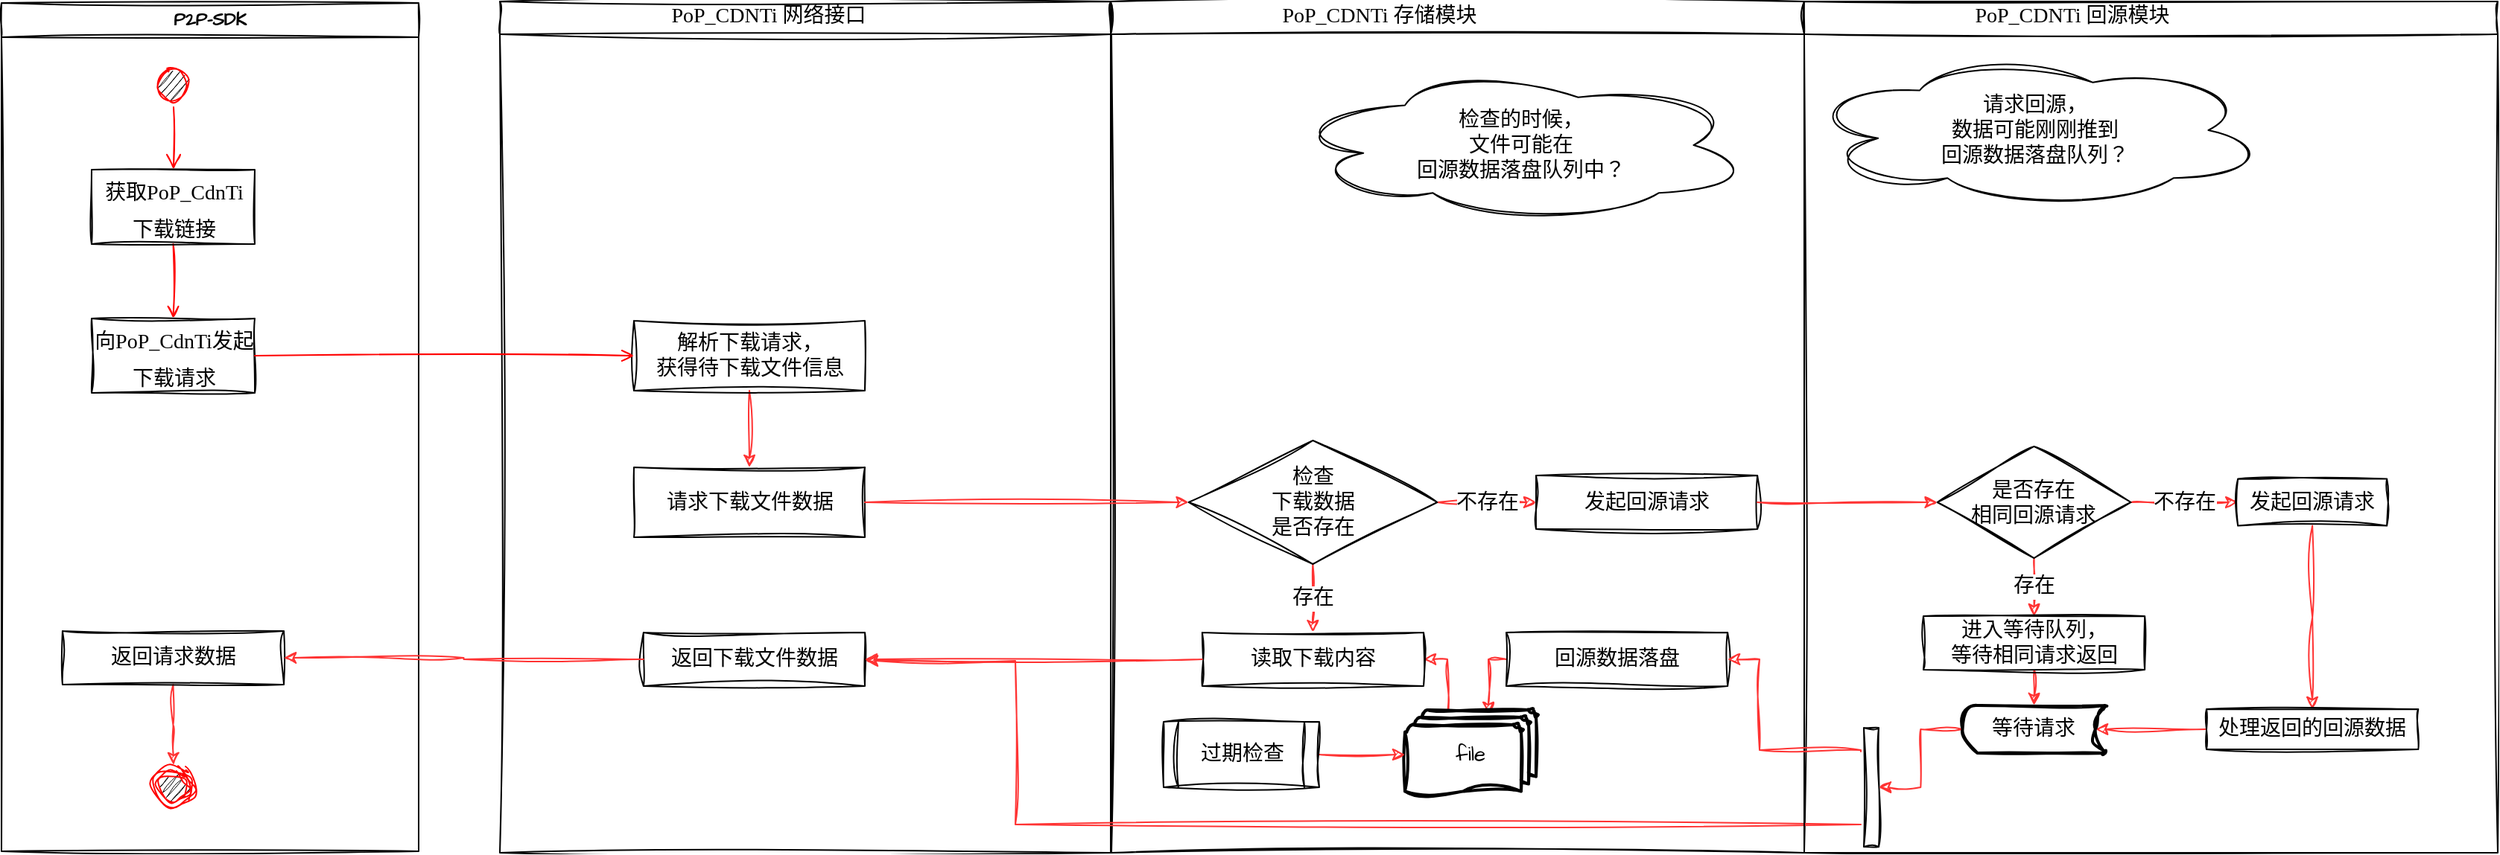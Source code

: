 <mxfile version="20.5.1" type="github">
  <diagram name="Page-1" id="e7e014a7-5840-1c2e-5031-d8a46d1fe8dd">
    <mxGraphModel dx="2005" dy="961" grid="1" gridSize="10" guides="1" tooltips="1" connect="1" arrows="1" fold="1" page="1" pageScale="1" pageWidth="1169" pageHeight="826" background="none" math="0" shadow="0">
      <root>
        <mxCell id="0" />
        <mxCell id="1" parent="0" />
        <mxCell id="2" value="P2P-SDK" style="swimlane;whiteSpace=wrap;fontFamily=Architects Daughter;fontSource=https%3A%2F%2Ffonts.googleapis.com%2Fcss%3Ffamily%3DArchitects%2BDaughter;sketch=1;" parent="1" vertex="1">
          <mxGeometry x="110" y="128" width="280" height="570" as="geometry" />
        </mxCell>
        <mxCell id="5" value="" style="ellipse;shape=startState;fillColor=#000000;strokeColor=#ff0000;sketch=1;" parent="2" vertex="1">
          <mxGeometry x="100" y="40" width="30" height="30" as="geometry" />
        </mxCell>
        <mxCell id="6" value="" style="edgeStyle=elbowEdgeStyle;elbow=horizontal;verticalAlign=bottom;endArrow=open;endSize=8;strokeColor=#FF0000;endFill=1;rounded=0;sketch=1;entryX=0.5;entryY=0;entryDx=0;entryDy=0;" parent="2" source="5" target="NQoVjLt3wJo_B9yNXYQH-41" edge="1">
          <mxGeometry x="100" y="40" as="geometry">
            <mxPoint x="115.5" y="110" as="targetPoint" />
          </mxGeometry>
        </mxCell>
        <mxCell id="9" value="" style="endArrow=open;strokeColor=#FF0000;endFill=1;rounded=0;sketch=1;exitX=0.5;exitY=1;exitDx=0;exitDy=0;entryX=0.5;entryY=0;entryDx=0;entryDy=0;" parent="2" source="NQoVjLt3wJo_B9yNXYQH-41" target="NQoVjLt3wJo_B9yNXYQH-42" edge="1">
          <mxGeometry relative="1" as="geometry">
            <mxPoint x="115" y="160" as="sourcePoint" />
            <mxPoint x="115.075" y="220" as="targetPoint" />
          </mxGeometry>
        </mxCell>
        <mxCell id="NQoVjLt3wJo_B9yNXYQH-41" value="&lt;font face=&quot;Aa花语·紫罗兰永恒&quot;&gt;&lt;font style=&quot;font-size: 14px;&quot;&gt;获取PoP_CdnTi&lt;br&gt;下载链接&lt;/font&gt;&lt;br&gt;&lt;/font&gt;" style="rounded=0;whiteSpace=wrap;html=1;sketch=1;hachureGap=4;jiggle=2;fontFamily=Architects Daughter;fontSource=https%3A%2F%2Ffonts.googleapis.com%2Fcss%3Ffamily%3DArchitects%2BDaughter;fontSize=20;" parent="2" vertex="1">
          <mxGeometry x="60.5" y="112" width="109.5" height="50" as="geometry" />
        </mxCell>
        <mxCell id="NQoVjLt3wJo_B9yNXYQH-42" value="&lt;font face=&quot;Aa花语·紫罗兰永恒&quot;&gt;&lt;font style=&quot;font-size: 14px;&quot;&gt;向PoP_CdnTi发起&lt;br&gt;下载请求&lt;/font&gt;&lt;br&gt;&lt;/font&gt;" style="rounded=0;whiteSpace=wrap;html=1;sketch=1;hachureGap=4;jiggle=2;fontFamily=Architects Daughter;fontSource=https%3A%2F%2Ffonts.googleapis.com%2Fcss%3Ffamily%3DArchitects%2BDaughter;fontSize=20;" parent="2" vertex="1">
          <mxGeometry x="60.5" y="212" width="109.5" height="50" as="geometry" />
        </mxCell>
        <mxCell id="NQoVjLt3wJo_B9yNXYQH-81" style="edgeStyle=orthogonalEdgeStyle;rounded=0;sketch=1;hachureGap=4;jiggle=2;orthogonalLoop=1;jettySize=auto;html=1;exitX=0.5;exitY=1;exitDx=0;exitDy=0;strokeColor=#FF3333;fontFamily=Architects Daughter;fontSource=https%3A%2F%2Ffonts.googleapis.com%2Fcss%3Ffamily%3DArchitects%2BDaughter;fontSize=14;fontColor=#000000;" parent="2" source="NQoVjLt3wJo_B9yNXYQH-78" target="NQoVjLt3wJo_B9yNXYQH-80" edge="1">
          <mxGeometry relative="1" as="geometry" />
        </mxCell>
        <mxCell id="NQoVjLt3wJo_B9yNXYQH-78" value="&lt;font face=&quot;Aa花语·紫罗兰永恒&quot;&gt;返回请求数据&lt;br&gt;&lt;/font&gt;" style="rounded=0;whiteSpace=wrap;html=1;sketch=1;hachureGap=4;jiggle=2;fontFamily=Architects Daughter;fontSource=https%3A%2F%2Ffonts.googleapis.com%2Fcss%3Ffamily%3DArchitects%2BDaughter;fontSize=14;" parent="2" vertex="1">
          <mxGeometry x="40.96" y="422" width="148.57" height="36" as="geometry" />
        </mxCell>
        <mxCell id="NQoVjLt3wJo_B9yNXYQH-80" value="" style="ellipse;html=1;shape=endState;fillColor=#000000;strokeColor=#ff0000;sketch=1;hachureGap=4;jiggle=2;fontFamily=Architects Daughter;fontSource=https%3A%2F%2Ffonts.googleapis.com%2Fcss%3Ffamily%3DArchitects%2BDaughter;fontSize=14;fontColor=#000000;" parent="2" vertex="1">
          <mxGeometry x="100.5" y="512" width="30" height="30" as="geometry" />
        </mxCell>
        <mxCell id="NQoVjLt3wJo_B9yNXYQH-43" value="" style="swimlane;startSize=22;horizontal=1;containerType=tree;sketch=1;hachureGap=4;jiggle=2;fontFamily=Architects Daughter;fontSource=https%3A%2F%2Ffonts.googleapis.com%2Fcss%3Ffamily%3DArchitects%2BDaughter;fontSize=14;" parent="1" vertex="1">
          <mxGeometry x="444.5" y="127" width="410.5" height="572" as="geometry">
            <mxRectangle x="445" y="128" width="170" height="30" as="alternateBounds" />
          </mxGeometry>
        </mxCell>
        <mxCell id="NQoVjLt3wJo_B9yNXYQH-47" value="&lt;font face=&quot;Aa花语·紫罗兰永恒&quot;&gt;PoP_CDNTi 网络接口&lt;/font&gt;" style="text;html=1;strokeColor=none;fillColor=none;align=center;verticalAlign=middle;whiteSpace=wrap;rounded=0;sketch=1;hachureGap=4;jiggle=2;fontFamily=Architects Daughter;fontSource=https%3A%2F%2Ffonts.googleapis.com%2Fcss%3Ffamily%3DArchitects%2BDaughter;fontSize=14;" parent="NQoVjLt3wJo_B9yNXYQH-43" vertex="1">
          <mxGeometry x="105" width="150" height="20" as="geometry" />
        </mxCell>
        <mxCell id="NQoVjLt3wJo_B9yNXYQH-55" style="edgeStyle=orthogonalEdgeStyle;rounded=0;sketch=1;hachureGap=4;jiggle=2;orthogonalLoop=1;jettySize=auto;html=1;exitX=0.5;exitY=1;exitDx=0;exitDy=0;fontFamily=Architects Daughter;fontSource=https%3A%2F%2Ffonts.googleapis.com%2Fcss%3Ffamily%3DArchitects%2BDaughter;fontSize=14;fontColor=#FF3333;strokeColor=#FF3333;" parent="NQoVjLt3wJo_B9yNXYQH-43" source="NQoVjLt3wJo_B9yNXYQH-48" target="NQoVjLt3wJo_B9yNXYQH-54" edge="1">
          <mxGeometry relative="1" as="geometry" />
        </mxCell>
        <mxCell id="NQoVjLt3wJo_B9yNXYQH-48" value="&lt;font face=&quot;Aa花语·紫罗兰永恒&quot;&gt;解析下载请求，&lt;br&gt;获得待下载文件信息&lt;/font&gt;" style="rounded=0;whiteSpace=wrap;html=1;sketch=1;hachureGap=4;jiggle=2;fontFamily=Architects Daughter;fontSource=https%3A%2F%2Ffonts.googleapis.com%2Fcss%3Ffamily%3DArchitects%2BDaughter;fontSize=14;" parent="NQoVjLt3wJo_B9yNXYQH-43" vertex="1">
          <mxGeometry x="90" y="214.5" width="155" height="47" as="geometry" />
        </mxCell>
        <mxCell id="NQoVjLt3wJo_B9yNXYQH-54" value="&lt;font face=&quot;Aa花语·紫罗兰永恒&quot;&gt;请求下载文件数据&lt;br&gt;&lt;/font&gt;" style="rounded=0;whiteSpace=wrap;html=1;sketch=1;hachureGap=4;jiggle=2;fontFamily=Architects Daughter;fontSource=https%3A%2F%2Ffonts.googleapis.com%2Fcss%3Ffamily%3DArchitects%2BDaughter;fontSize=14;" parent="NQoVjLt3wJo_B9yNXYQH-43" vertex="1">
          <mxGeometry x="90" y="313" width="155" height="47" as="geometry" />
        </mxCell>
        <mxCell id="NQoVjLt3wJo_B9yNXYQH-73" value="&lt;font face=&quot;Aa花语·紫罗兰永恒&quot;&gt;返回下载文件数据&lt;br&gt;&lt;/font&gt;" style="rounded=0;whiteSpace=wrap;html=1;sketch=1;hachureGap=4;jiggle=2;fontFamily=Architects Daughter;fontSource=https%3A%2F%2Ffonts.googleapis.com%2Fcss%3Ffamily%3DArchitects%2BDaughter;fontSize=14;" parent="NQoVjLt3wJo_B9yNXYQH-43" vertex="1">
          <mxGeometry x="96.43" y="424" width="148.57" height="36" as="geometry" />
        </mxCell>
        <mxCell id="NQoVjLt3wJo_B9yNXYQH-50" value="" style="endArrow=open;strokeColor=#FF0000;endFill=1;rounded=0;sketch=1;exitX=1;exitY=0.5;exitDx=0;exitDy=0;" parent="1" source="NQoVjLt3wJo_B9yNXYQH-42" target="NQoVjLt3wJo_B9yNXYQH-48" edge="1">
          <mxGeometry relative="1" as="geometry">
            <mxPoint x="289.75" y="300" as="sourcePoint" />
            <mxPoint x="289.75" y="350" as="targetPoint" />
          </mxGeometry>
        </mxCell>
        <mxCell id="NQoVjLt3wJo_B9yNXYQH-56" value="" style="swimlane;startSize=22;horizontal=1;containerType=tree;sketch=1;hachureGap=4;jiggle=2;fontFamily=Architects Daughter;fontSource=https%3A%2F%2Ffonts.googleapis.com%2Fcss%3Ffamily%3DArchitects%2BDaughter;fontSize=14;" parent="1" vertex="1">
          <mxGeometry x="854.5" y="127" width="465.5" height="572" as="geometry">
            <mxRectangle x="445" y="128" width="170" height="30" as="alternateBounds" />
          </mxGeometry>
        </mxCell>
        <mxCell id="NQoVjLt3wJo_B9yNXYQH-57" value="&lt;font face=&quot;Aa花语·紫罗兰永恒&quot;&gt;PoP_CDNTi 存储模块&lt;/font&gt;" style="text;html=1;strokeColor=none;fillColor=none;align=center;verticalAlign=middle;whiteSpace=wrap;rounded=0;sketch=1;hachureGap=4;jiggle=2;fontFamily=Architects Daughter;fontSource=https%3A%2F%2Ffonts.googleapis.com%2Fcss%3Ffamily%3DArchitects%2BDaughter;fontSize=14;" parent="NQoVjLt3wJo_B9yNXYQH-56" vertex="1">
          <mxGeometry x="105" width="150" height="20" as="geometry" />
        </mxCell>
        <mxCell id="NQoVjLt3wJo_B9yNXYQH-70" value="&lt;font face=&quot;Aa花语·紫罗兰永恒&quot;&gt;存在&lt;/font&gt;" style="edgeStyle=orthogonalEdgeStyle;rounded=0;sketch=1;hachureGap=4;jiggle=2;orthogonalLoop=1;jettySize=auto;html=1;exitX=0.5;exitY=1;exitDx=0;exitDy=0;strokeColor=#FF3333;fontFamily=Architects Daughter;fontSource=https%3A%2F%2Ffonts.googleapis.com%2Fcss%3Ffamily%3DArchitects%2BDaughter;fontSize=14;fontColor=#000000;" parent="NQoVjLt3wJo_B9yNXYQH-56" source="NQoVjLt3wJo_B9yNXYQH-65" target="NQoVjLt3wJo_B9yNXYQH-69" edge="1">
          <mxGeometry relative="1" as="geometry" />
        </mxCell>
        <mxCell id="NQoVjLt3wJo_B9yNXYQH-83" value="&lt;span style=&quot;font-family: Aa花语·紫罗兰永恒;&quot;&gt;不存在&lt;/span&gt;" style="edgeStyle=orthogonalEdgeStyle;rounded=0;sketch=1;hachureGap=4;jiggle=2;orthogonalLoop=1;jettySize=auto;html=1;exitX=1;exitY=0.5;exitDx=0;exitDy=0;strokeColor=#FF3333;fontFamily=Architects Daughter;fontSource=https%3A%2F%2Ffonts.googleapis.com%2Fcss%3Ffamily%3DArchitects%2BDaughter;fontSize=14;fontColor=#000000;" parent="NQoVjLt3wJo_B9yNXYQH-56" source="NQoVjLt3wJo_B9yNXYQH-65" target="NQoVjLt3wJo_B9yNXYQH-82" edge="1">
          <mxGeometry relative="1" as="geometry" />
        </mxCell>
        <mxCell id="NQoVjLt3wJo_B9yNXYQH-65" value="&lt;font face=&quot;Aa花语·紫罗兰永恒&quot; color=&quot;#000000&quot;&gt;检查&lt;br&gt;下载数据&lt;br&gt;是否存在&lt;/font&gt;" style="rhombus;whiteSpace=wrap;html=1;sketch=1;hachureGap=4;jiggle=2;fontFamily=Architects Daughter;fontSource=https%3A%2F%2Ffonts.googleapis.com%2Fcss%3Ffamily%3DArchitects%2BDaughter;fontSize=14;fontColor=#FF3333;" parent="NQoVjLt3wJo_B9yNXYQH-56" vertex="1">
          <mxGeometry x="52.28" y="295" width="166.87" height="83" as="geometry" />
        </mxCell>
        <mxCell id="NQoVjLt3wJo_B9yNXYQH-113" style="edgeStyle=orthogonalEdgeStyle;rounded=0;sketch=1;hachureGap=4;jiggle=2;orthogonalLoop=1;jettySize=auto;html=1;exitX=1;exitY=0.5;exitDx=0;exitDy=0;entryX=0.273;entryY=0.067;entryDx=0;entryDy=0;entryPerimeter=0;strokeColor=#FF3333;fontFamily=Architects Daughter;fontSource=https%3A%2F%2Ffonts.googleapis.com%2Fcss%3Ffamily%3DArchitects%2BDaughter;fontSize=14;fontColor=#000000;startArrow=classic;startFill=1;endArrow=none;endFill=0;" parent="NQoVjLt3wJo_B9yNXYQH-56" source="NQoVjLt3wJo_B9yNXYQH-69" target="NQoVjLt3wJo_B9yNXYQH-112" edge="1">
          <mxGeometry relative="1" as="geometry">
            <Array as="points">
              <mxPoint x="226" y="442" />
              <mxPoint x="226" y="480" />
            </Array>
          </mxGeometry>
        </mxCell>
        <mxCell id="NQoVjLt3wJo_B9yNXYQH-69" value="&lt;font face=&quot;Aa花语·紫罗兰永恒&quot;&gt;读取下载内容&lt;br&gt;&lt;/font&gt;" style="rounded=0;whiteSpace=wrap;html=1;sketch=1;hachureGap=4;jiggle=2;fontFamily=Architects Daughter;fontSource=https%3A%2F%2Ffonts.googleapis.com%2Fcss%3Ffamily%3DArchitects%2BDaughter;fontSize=14;" parent="NQoVjLt3wJo_B9yNXYQH-56" vertex="1">
          <mxGeometry x="61.43" y="424" width="148.57" height="36" as="geometry" />
        </mxCell>
        <mxCell id="NQoVjLt3wJo_B9yNXYQH-82" value="&lt;font face=&quot;Aa花语·紫罗兰永恒&quot;&gt;发起回源请求&lt;br&gt;&lt;/font&gt;" style="rounded=0;whiteSpace=wrap;html=1;sketch=1;hachureGap=4;jiggle=2;fontFamily=Architects Daughter;fontSource=https%3A%2F%2Ffonts.googleapis.com%2Fcss%3Ffamily%3DArchitects%2BDaughter;fontSize=14;" parent="NQoVjLt3wJo_B9yNXYQH-56" vertex="1">
          <mxGeometry x="285.5" y="318.5" width="148.57" height="36" as="geometry" />
        </mxCell>
        <mxCell id="NQoVjLt3wJo_B9yNXYQH-103" style="edgeStyle=orthogonalEdgeStyle;rounded=0;sketch=1;hachureGap=4;jiggle=2;orthogonalLoop=1;jettySize=auto;html=1;exitX=-0.2;exitY=0.813;exitDx=0;exitDy=0;strokeColor=#FF3333;fontFamily=Architects Daughter;fontSource=https%3A%2F%2Ffonts.googleapis.com%2Fcss%3Ffamily%3DArchitects%2BDaughter;fontSize=14;fontColor=#000000;exitPerimeter=0;" parent="NQoVjLt3wJo_B9yNXYQH-56" source="NQoVjLt3wJo_B9yNXYQH-102" edge="1">
          <mxGeometry relative="1" as="geometry">
            <mxPoint x="511.93" y="553" as="sourcePoint" />
            <mxPoint x="-164.5" y="443" as="targetPoint" />
            <Array as="points">
              <mxPoint x="-64" y="553" />
              <mxPoint x="-64" y="443" />
            </Array>
          </mxGeometry>
        </mxCell>
        <mxCell id="NQoVjLt3wJo_B9yNXYQH-114" style="edgeStyle=orthogonalEdgeStyle;rounded=0;sketch=1;hachureGap=4;jiggle=2;orthogonalLoop=1;jettySize=auto;html=1;exitX=0;exitY=0.5;exitDx=0;exitDy=0;entryX=0.636;entryY=0.05;entryDx=0;entryDy=0;entryPerimeter=0;strokeColor=#FF3333;fontFamily=Architects Daughter;fontSource=https%3A%2F%2Ffonts.googleapis.com%2Fcss%3Ffamily%3DArchitects%2BDaughter;fontSize=14;fontColor=#000000;" parent="NQoVjLt3wJo_B9yNXYQH-56" source="NQoVjLt3wJo_B9yNXYQH-105" target="NQoVjLt3wJo_B9yNXYQH-112" edge="1">
          <mxGeometry relative="1" as="geometry" />
        </mxCell>
        <mxCell id="NQoVjLt3wJo_B9yNXYQH-105" value="&lt;font face=&quot;Aa花语·紫罗兰永恒&quot;&gt;回源数据落盘&lt;br&gt;&lt;/font&gt;" style="rounded=0;whiteSpace=wrap;html=1;sketch=1;hachureGap=4;jiggle=2;fontFamily=Architects Daughter;fontSource=https%3A%2F%2Ffonts.googleapis.com%2Fcss%3Ffamily%3DArchitects%2BDaughter;fontSize=14;" parent="NQoVjLt3wJo_B9yNXYQH-56" vertex="1">
          <mxGeometry x="265.5" y="424" width="148.57" height="36" as="geometry" />
        </mxCell>
        <mxCell id="NQoVjLt3wJo_B9yNXYQH-112" value="file" style="strokeWidth=2;html=1;shape=mxgraph.flowchart.multi-document;whiteSpace=wrap;sketch=1;hachureGap=4;jiggle=2;fontFamily=Architects Daughter;fontSource=https%3A%2F%2Ffonts.googleapis.com%2Fcss%3Ffamily%3DArchitects%2BDaughter;fontSize=14;fontColor=#000000;" parent="NQoVjLt3wJo_B9yNXYQH-56" vertex="1">
          <mxGeometry x="197.5" y="476" width="88" height="60" as="geometry" />
        </mxCell>
        <mxCell id="NQoVjLt3wJo_B9yNXYQH-116" style="edgeStyle=orthogonalEdgeStyle;rounded=0;sketch=1;hachureGap=4;jiggle=2;orthogonalLoop=1;jettySize=auto;html=1;entryX=0;entryY=0.5;entryDx=0;entryDy=0;entryPerimeter=0;strokeColor=#FF3333;fontFamily=Architects Daughter;fontSource=https%3A%2F%2Ffonts.googleapis.com%2Fcss%3Ffamily%3DArchitects%2BDaughter;fontSize=14;fontColor=#000000;" parent="NQoVjLt3wJo_B9yNXYQH-56" source="NQoVjLt3wJo_B9yNXYQH-115" target="NQoVjLt3wJo_B9yNXYQH-112" edge="1">
          <mxGeometry relative="1" as="geometry" />
        </mxCell>
        <mxCell id="NQoVjLt3wJo_B9yNXYQH-115" value="&lt;font face=&quot;Aa花语·紫罗兰永恒&quot;&gt;过期检查&lt;/font&gt;" style="shape=process;whiteSpace=wrap;html=1;backgroundOutline=1;sketch=1;hachureGap=4;jiggle=2;fontFamily=Architects Daughter;fontSource=https%3A%2F%2Ffonts.googleapis.com%2Fcss%3Ffamily%3DArchitects%2BDaughter;fontSize=14;fontColor=#000000;" parent="NQoVjLt3wJo_B9yNXYQH-56" vertex="1">
          <mxGeometry x="35.5" y="484" width="104.5" height="44" as="geometry" />
        </mxCell>
        <mxCell id="aHhkDJ6Zw5WWOxuAB4n7-9" value="&lt;font face=&quot;Aa花语·紫罗兰永恒&quot;&gt;检查的时候，&lt;br&gt;文件可能在&lt;br&gt;回源数据落盘队列中？&lt;/font&gt;" style="ellipse;shape=cloud;whiteSpace=wrap;html=1;sketch=1;hachureGap=4;jiggle=2;fontFamily=Architects Daughter;fontSource=https%3A%2F%2Ffonts.googleapis.com%2Fcss%3Ffamily%3DArchitects%2BDaughter;fontSize=14;" vertex="1" parent="NQoVjLt3wJo_B9yNXYQH-56">
          <mxGeometry x="120" y="43" width="310" height="107" as="geometry" />
        </mxCell>
        <mxCell id="NQoVjLt3wJo_B9yNXYQH-68" style="edgeStyle=orthogonalEdgeStyle;rounded=0;sketch=1;hachureGap=4;jiggle=2;orthogonalLoop=1;jettySize=auto;html=1;exitX=1;exitY=0.5;exitDx=0;exitDy=0;strokeColor=#FF3333;fontFamily=Architects Daughter;fontSource=https%3A%2F%2Ffonts.googleapis.com%2Fcss%3Ffamily%3DArchitects%2BDaughter;fontSize=14;fontColor=#000000;" parent="1" source="NQoVjLt3wJo_B9yNXYQH-54" target="NQoVjLt3wJo_B9yNXYQH-65" edge="1">
          <mxGeometry relative="1" as="geometry" />
        </mxCell>
        <mxCell id="NQoVjLt3wJo_B9yNXYQH-77" style="edgeStyle=orthogonalEdgeStyle;rounded=0;sketch=1;hachureGap=4;jiggle=2;orthogonalLoop=1;jettySize=auto;html=1;exitX=0;exitY=0.5;exitDx=0;exitDy=0;entryX=1;entryY=0.5;entryDx=0;entryDy=0;strokeColor=#FF3333;fontFamily=Architects Daughter;fontSource=https%3A%2F%2Ffonts.googleapis.com%2Fcss%3Ffamily%3DArchitects%2BDaughter;fontSize=14;fontColor=#000000;" parent="1" source="NQoVjLt3wJo_B9yNXYQH-69" target="NQoVjLt3wJo_B9yNXYQH-73" edge="1">
          <mxGeometry relative="1" as="geometry" />
        </mxCell>
        <mxCell id="NQoVjLt3wJo_B9yNXYQH-79" style="edgeStyle=orthogonalEdgeStyle;rounded=0;sketch=1;hachureGap=4;jiggle=2;orthogonalLoop=1;jettySize=auto;html=1;exitX=0;exitY=0.5;exitDx=0;exitDy=0;entryX=1;entryY=0.5;entryDx=0;entryDy=0;strokeColor=#FF3333;fontFamily=Architects Daughter;fontSource=https%3A%2F%2Ffonts.googleapis.com%2Fcss%3Ffamily%3DArchitects%2BDaughter;fontSize=14;fontColor=#000000;" parent="1" source="NQoVjLt3wJo_B9yNXYQH-73" target="NQoVjLt3wJo_B9yNXYQH-78" edge="1">
          <mxGeometry relative="1" as="geometry" />
        </mxCell>
        <mxCell id="NQoVjLt3wJo_B9yNXYQH-84" value="" style="swimlane;startSize=22;horizontal=1;containerType=tree;sketch=1;hachureGap=4;jiggle=2;fontFamily=Architects Daughter;fontSource=https%3A%2F%2Ffonts.googleapis.com%2Fcss%3Ffamily%3DArchitects%2BDaughter;fontSize=14;" parent="1" vertex="1">
          <mxGeometry x="1320" y="127" width="465.5" height="572" as="geometry">
            <mxRectangle x="445" y="128" width="170" height="30" as="alternateBounds" />
          </mxGeometry>
        </mxCell>
        <mxCell id="NQoVjLt3wJo_B9yNXYQH-85" value="&lt;font face=&quot;Aa花语·紫罗兰永恒&quot;&gt;PoP_CDNTi 回源模块&lt;/font&gt;" style="text;html=1;strokeColor=none;fillColor=none;align=center;verticalAlign=middle;whiteSpace=wrap;rounded=0;sketch=1;hachureGap=4;jiggle=2;fontFamily=Architects Daughter;fontSource=https%3A%2F%2Ffonts.googleapis.com%2Fcss%3Ffamily%3DArchitects%2BDaughter;fontSize=14;" parent="NQoVjLt3wJo_B9yNXYQH-84" vertex="1">
          <mxGeometry x="105" width="150" height="20" as="geometry" />
        </mxCell>
        <mxCell id="NQoVjLt3wJo_B9yNXYQH-95" value="&lt;font face=&quot;Aa花语·紫罗兰永恒&quot;&gt;存在&lt;/font&gt;" style="edgeStyle=orthogonalEdgeStyle;rounded=0;sketch=1;hachureGap=4;jiggle=2;orthogonalLoop=1;jettySize=auto;html=1;exitX=0.5;exitY=1;exitDx=0;exitDy=0;entryX=0.5;entryY=0;entryDx=0;entryDy=0;strokeColor=#FF3333;fontFamily=Architects Daughter;fontSource=https%3A%2F%2Ffonts.googleapis.com%2Fcss%3Ffamily%3DArchitects%2BDaughter;fontSize=14;fontColor=#000000;" parent="NQoVjLt3wJo_B9yNXYQH-84" source="NQoVjLt3wJo_B9yNXYQH-92" target="NQoVjLt3wJo_B9yNXYQH-94" edge="1">
          <mxGeometry relative="1" as="geometry" />
        </mxCell>
        <mxCell id="NQoVjLt3wJo_B9yNXYQH-99" value="&lt;font face=&quot;Aa花语·紫罗兰永恒&quot;&gt;不存在&lt;/font&gt;" style="edgeStyle=orthogonalEdgeStyle;rounded=0;sketch=1;hachureGap=4;jiggle=2;orthogonalLoop=1;jettySize=auto;html=1;exitX=1;exitY=0.5;exitDx=0;exitDy=0;strokeColor=#FF3333;fontFamily=Architects Daughter;fontSource=https%3A%2F%2Ffonts.googleapis.com%2Fcss%3Ffamily%3DArchitects%2BDaughter;fontSize=14;fontColor=#000000;" parent="NQoVjLt3wJo_B9yNXYQH-84" source="NQoVjLt3wJo_B9yNXYQH-92" target="NQoVjLt3wJo_B9yNXYQH-98" edge="1">
          <mxGeometry relative="1" as="geometry" />
        </mxCell>
        <mxCell id="NQoVjLt3wJo_B9yNXYQH-92" value="&lt;font face=&quot;Aa花语·紫罗兰永恒&quot; color=&quot;#000000&quot;&gt;是否存在&lt;br&gt;相同回源请求&lt;/font&gt;" style="rhombus;whiteSpace=wrap;html=1;sketch=1;hachureGap=4;jiggle=2;fontFamily=Architects Daughter;fontSource=https%3A%2F%2Ffonts.googleapis.com%2Fcss%3Ffamily%3DArchitects%2BDaughter;fontSize=14;fontColor=#FF3333;" parent="NQoVjLt3wJo_B9yNXYQH-84" vertex="1">
          <mxGeometry x="89.28" y="299" width="130" height="75" as="geometry" />
        </mxCell>
        <mxCell id="NQoVjLt3wJo_B9yNXYQH-109" style="edgeStyle=orthogonalEdgeStyle;rounded=0;sketch=1;hachureGap=4;jiggle=2;orthogonalLoop=1;jettySize=auto;html=1;exitX=0.5;exitY=1;exitDx=0;exitDy=0;entryX=0.5;entryY=0;entryDx=0;entryDy=0;entryPerimeter=0;strokeColor=#FF3333;fontFamily=Architects Daughter;fontSource=https%3A%2F%2Ffonts.googleapis.com%2Fcss%3Ffamily%3DArchitects%2BDaughter;fontSize=14;fontColor=#000000;" parent="NQoVjLt3wJo_B9yNXYQH-84" source="NQoVjLt3wJo_B9yNXYQH-94" target="NQoVjLt3wJo_B9yNXYQH-108" edge="1">
          <mxGeometry relative="1" as="geometry" />
        </mxCell>
        <mxCell id="NQoVjLt3wJo_B9yNXYQH-94" value="&lt;font face=&quot;Aa花语·紫罗兰永恒&quot;&gt;进入等待队列，&lt;br&gt;等待相同请求返回&lt;br&gt;&lt;/font&gt;" style="rounded=0;whiteSpace=wrap;html=1;sketch=1;hachureGap=4;jiggle=2;fontFamily=Architects Daughter;fontSource=https%3A%2F%2Ffonts.googleapis.com%2Fcss%3Ffamily%3DArchitects%2BDaughter;fontSize=14;" parent="NQoVjLt3wJo_B9yNXYQH-84" vertex="1">
          <mxGeometry x="79.99" y="413" width="148.57" height="36" as="geometry" />
        </mxCell>
        <mxCell id="NQoVjLt3wJo_B9yNXYQH-101" style="edgeStyle=orthogonalEdgeStyle;rounded=0;sketch=1;hachureGap=4;jiggle=2;orthogonalLoop=1;jettySize=auto;html=1;exitX=0.5;exitY=1;exitDx=0;exitDy=0;strokeColor=#FF3333;fontFamily=Architects Daughter;fontSource=https%3A%2F%2Ffonts.googleapis.com%2Fcss%3Ffamily%3DArchitects%2BDaughter;fontSize=14;fontColor=#000000;" parent="NQoVjLt3wJo_B9yNXYQH-84" source="NQoVjLt3wJo_B9yNXYQH-98" target="NQoVjLt3wJo_B9yNXYQH-100" edge="1">
          <mxGeometry relative="1" as="geometry" />
        </mxCell>
        <mxCell id="NQoVjLt3wJo_B9yNXYQH-98" value="&lt;font face=&quot;Aa花语·紫罗兰永恒&quot;&gt;发起回源请求&lt;br&gt;&lt;/font&gt;" style="rounded=0;whiteSpace=wrap;html=1;sketch=1;hachureGap=4;jiggle=2;fontFamily=Architects Daughter;fontSource=https%3A%2F%2Ffonts.googleapis.com%2Fcss%3Ffamily%3DArchitects%2BDaughter;fontSize=14;" parent="NQoVjLt3wJo_B9yNXYQH-84" vertex="1">
          <mxGeometry x="291.07" y="320.75" width="100" height="31.5" as="geometry" />
        </mxCell>
        <mxCell id="NQoVjLt3wJo_B9yNXYQH-110" style="edgeStyle=orthogonalEdgeStyle;rounded=0;sketch=1;hachureGap=4;jiggle=2;orthogonalLoop=1;jettySize=auto;html=1;exitX=0;exitY=0.5;exitDx=0;exitDy=0;entryX=0.93;entryY=0.5;entryDx=0;entryDy=0;entryPerimeter=0;strokeColor=#FF3333;fontFamily=Architects Daughter;fontSource=https%3A%2F%2Ffonts.googleapis.com%2Fcss%3Ffamily%3DArchitects%2BDaughter;fontSize=14;fontColor=#000000;" parent="NQoVjLt3wJo_B9yNXYQH-84" source="NQoVjLt3wJo_B9yNXYQH-100" target="NQoVjLt3wJo_B9yNXYQH-108" edge="1">
          <mxGeometry relative="1" as="geometry">
            <Array as="points">
              <mxPoint x="270" y="489" />
            </Array>
          </mxGeometry>
        </mxCell>
        <mxCell id="NQoVjLt3wJo_B9yNXYQH-100" value="&lt;font face=&quot;Aa花语·紫罗兰永恒&quot;&gt;处理返回的回源数据&lt;br&gt;&lt;/font&gt;" style="rounded=0;whiteSpace=wrap;html=1;sketch=1;hachureGap=4;jiggle=2;fontFamily=Architects Daughter;fontSource=https%3A%2F%2Ffonts.googleapis.com%2Fcss%3Ffamily%3DArchitects%2BDaughter;fontSize=14;" parent="NQoVjLt3wJo_B9yNXYQH-84" vertex="1">
          <mxGeometry x="270" y="475.5" width="142.14" height="27" as="geometry" />
        </mxCell>
        <mxCell id="NQoVjLt3wJo_B9yNXYQH-102" value="" style="html=1;points=[];perimeter=orthogonalPerimeter;sketch=1;hachureGap=4;jiggle=2;fontFamily=Architects Daughter;fontSource=https%3A%2F%2Ffonts.googleapis.com%2Fcss%3Ffamily%3DArchitects%2BDaughter;fontSize=14;fontColor=#000000;" parent="NQoVjLt3wJo_B9yNXYQH-84" vertex="1">
          <mxGeometry x="40" y="488" width="10" height="80" as="geometry" />
        </mxCell>
        <mxCell id="NQoVjLt3wJo_B9yNXYQH-111" style="edgeStyle=orthogonalEdgeStyle;rounded=0;sketch=1;hachureGap=4;jiggle=2;orthogonalLoop=1;jettySize=auto;html=1;exitX=0;exitY=0.5;exitDx=0;exitDy=0;exitPerimeter=0;entryX=1;entryY=0.5;entryDx=0;entryDy=0;entryPerimeter=0;strokeColor=#FF3333;fontFamily=Architects Daughter;fontSource=https%3A%2F%2Ffonts.googleapis.com%2Fcss%3Ffamily%3DArchitects%2BDaughter;fontSize=14;fontColor=#000000;" parent="NQoVjLt3wJo_B9yNXYQH-84" source="NQoVjLt3wJo_B9yNXYQH-108" target="NQoVjLt3wJo_B9yNXYQH-102" edge="1">
          <mxGeometry relative="1" as="geometry" />
        </mxCell>
        <mxCell id="NQoVjLt3wJo_B9yNXYQH-108" value="&lt;font face=&quot;Aa花语·紫罗兰永恒&quot;&gt;等待请求&lt;/font&gt;" style="strokeWidth=2;html=1;shape=mxgraph.flowchart.stored_data;whiteSpace=wrap;sketch=1;hachureGap=4;jiggle=2;fontFamily=Architects Daughter;fontSource=https%3A%2F%2Ffonts.googleapis.com%2Fcss%3Ffamily%3DArchitects%2BDaughter;fontSize=14;fontColor=#000000;" parent="NQoVjLt3wJo_B9yNXYQH-84" vertex="1">
          <mxGeometry x="106.27" y="473" width="96" height="32" as="geometry" />
        </mxCell>
        <mxCell id="aHhkDJ6Zw5WWOxuAB4n7-10" value="&lt;font face=&quot;Aa花语·紫罗兰永恒&quot;&gt;请求回源，&lt;br&gt;数据可能刚刚推到&lt;br&gt;回源数据落盘队列？&lt;br&gt;&lt;/font&gt;" style="ellipse;shape=cloud;whiteSpace=wrap;html=1;sketch=1;hachureGap=4;jiggle=2;fontFamily=Architects Daughter;fontSource=https%3A%2F%2Ffonts.googleapis.com%2Fcss%3Ffamily%3DArchitects%2BDaughter;fontSize=14;" vertex="1" parent="NQoVjLt3wJo_B9yNXYQH-84">
          <mxGeometry y="33" width="310" height="107" as="geometry" />
        </mxCell>
        <mxCell id="NQoVjLt3wJo_B9yNXYQH-93" style="edgeStyle=orthogonalEdgeStyle;rounded=0;sketch=1;hachureGap=4;jiggle=2;orthogonalLoop=1;jettySize=auto;html=1;exitX=1;exitY=0.5;exitDx=0;exitDy=0;entryX=0;entryY=0.5;entryDx=0;entryDy=0;strokeColor=#FF3333;fontFamily=Architects Daughter;fontSource=https%3A%2F%2Ffonts.googleapis.com%2Fcss%3Ffamily%3DArchitects%2BDaughter;fontSize=14;fontColor=#000000;" parent="1" source="NQoVjLt3wJo_B9yNXYQH-82" target="NQoVjLt3wJo_B9yNXYQH-92" edge="1">
          <mxGeometry relative="1" as="geometry" />
        </mxCell>
        <mxCell id="NQoVjLt3wJo_B9yNXYQH-106" style="edgeStyle=orthogonalEdgeStyle;rounded=0;sketch=1;hachureGap=4;jiggle=2;orthogonalLoop=1;jettySize=auto;html=1;exitX=-0.2;exitY=0.2;exitDx=0;exitDy=0;strokeColor=#FF3333;fontFamily=Architects Daughter;fontSource=https%3A%2F%2Ffonts.googleapis.com%2Fcss%3Ffamily%3DArchitects%2BDaughter;fontSize=14;fontColor=#000000;exitPerimeter=0;entryX=1;entryY=0.5;entryDx=0;entryDy=0;" parent="1" source="NQoVjLt3wJo_B9yNXYQH-102" target="NQoVjLt3wJo_B9yNXYQH-105" edge="1">
          <mxGeometry relative="1" as="geometry">
            <mxPoint x="1350" y="631.5" as="sourcePoint" />
            <mxPoint x="1130" y="630" as="targetPoint" />
            <Array as="points">
              <mxPoint x="1358" y="630" />
              <mxPoint x="1290" y="630" />
              <mxPoint x="1290" y="569" />
            </Array>
          </mxGeometry>
        </mxCell>
      </root>
    </mxGraphModel>
  </diagram>
</mxfile>
